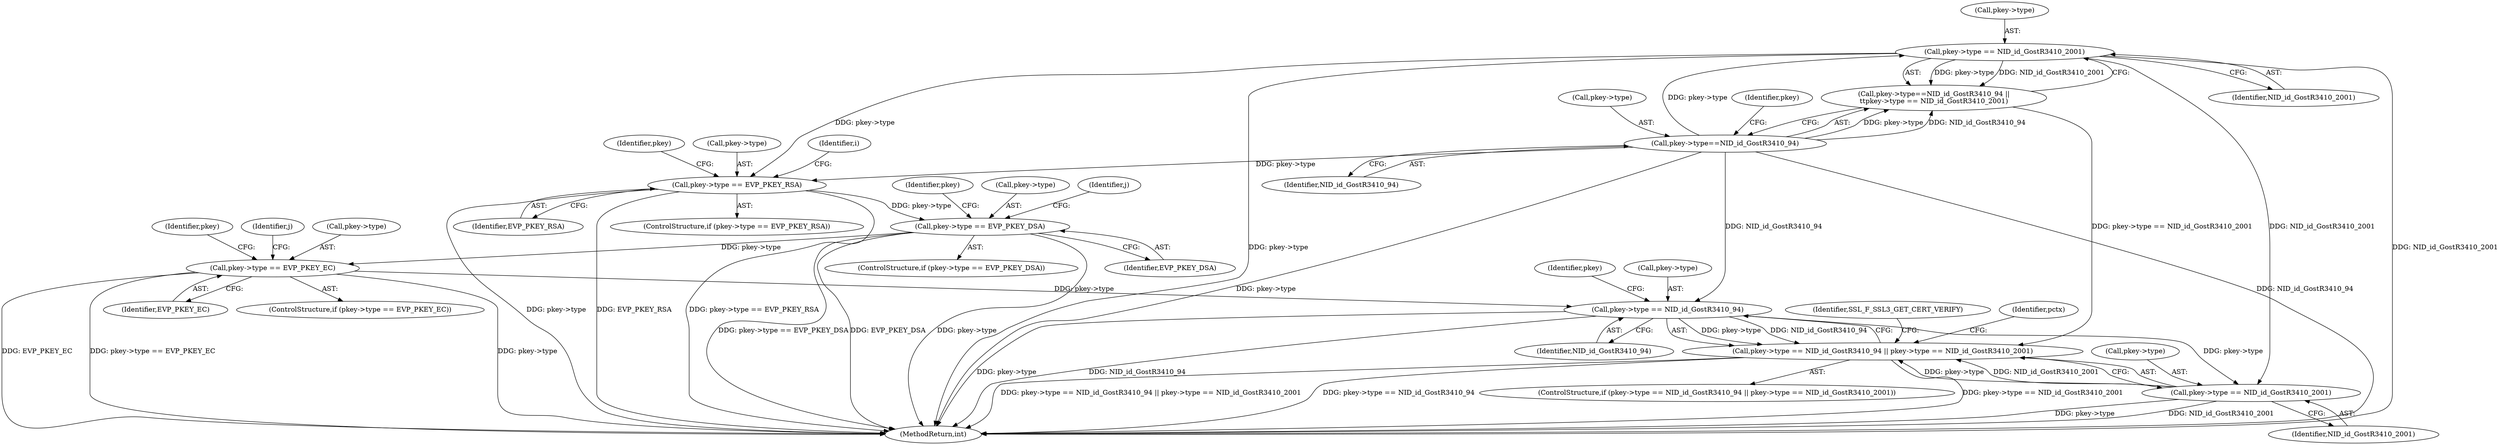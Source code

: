 digraph "0_openssl_1421e0c584ae9120ca1b88098f13d6d2e90b83a3@pointer" {
"1000599" [label="(Call,pkey->type == NID_id_GostR3410_94)"];
"1000554" [label="(Call,pkey->type == EVP_PKEY_EC)"];
"1000510" [label="(Call,pkey->type == EVP_PKEY_DSA)"];
"1000457" [label="(Call,pkey->type == EVP_PKEY_RSA)"];
"1000283" [label="(Call,pkey->type == NID_id_GostR3410_2001)"];
"1000278" [label="(Call,pkey->type==NID_id_GostR3410_94)"];
"1000598" [label="(Call,pkey->type == NID_id_GostR3410_94 || pkey->type == NID_id_GostR3410_2001)"];
"1000604" [label="(Call,pkey->type == NID_id_GostR3410_2001)"];
"1000603" [label="(Identifier,NID_id_GostR3410_94)"];
"1000601" [label="(Identifier,pkey)"];
"1000598" [label="(Call,pkey->type == NID_id_GostR3410_94 || pkey->type == NID_id_GostR3410_2001)"];
"1000457" [label="(Call,pkey->type == EVP_PKEY_RSA)"];
"1000608" [label="(Identifier,NID_id_GostR3410_2001)"];
"1000461" [label="(Identifier,EVP_PKEY_RSA)"];
"1000604" [label="(Call,pkey->type == NID_id_GostR3410_2001)"];
"1000599" [label="(Call,pkey->type == NID_id_GostR3410_94)"];
"1000554" [label="(Call,pkey->type == EVP_PKEY_EC)"];
"1000606" [label="(Identifier,pkey)"];
"1000279" [label="(Call,pkey->type)"];
"1000679" [label="(Identifier,SSL_F_SSL3_GET_CERT_VERIFY)"];
"1000277" [label="(Call,pkey->type==NID_id_GostR3410_94 ||\n\t\tpkey->type == NID_id_GostR3410_2001)"];
"1000517" [label="(Identifier,j)"];
"1000558" [label="(Identifier,EVP_PKEY_EC)"];
"1000555" [label="(Call,pkey->type)"];
"1000458" [label="(Call,pkey->type)"];
"1000605" [label="(Call,pkey->type)"];
"1000514" [label="(Identifier,EVP_PKEY_DSA)"];
"1000553" [label="(ControlStructure,if (pkey->type == EVP_PKEY_EC))"];
"1000556" [label="(Identifier,pkey)"];
"1000456" [label="(ControlStructure,if (pkey->type == EVP_PKEY_RSA))"];
"1000283" [label="(Call,pkey->type == NID_id_GostR3410_2001)"];
"1000511" [label="(Call,pkey->type)"];
"1000464" [label="(Identifier,i)"];
"1000282" [label="(Identifier,NID_id_GostR3410_94)"];
"1000600" [label="(Call,pkey->type)"];
"1000510" [label="(Call,pkey->type == EVP_PKEY_DSA)"];
"1000278" [label="(Call,pkey->type==NID_id_GostR3410_94)"];
"1000614" [label="(Identifier,pctx)"];
"1000731" [label="(MethodReturn,int)"];
"1000284" [label="(Call,pkey->type)"];
"1000597" [label="(ControlStructure,if (pkey->type == NID_id_GostR3410_94 || pkey->type == NID_id_GostR3410_2001))"];
"1000287" [label="(Identifier,NID_id_GostR3410_2001)"];
"1000512" [label="(Identifier,pkey)"];
"1000285" [label="(Identifier,pkey)"];
"1000561" [label="(Identifier,j)"];
"1000509" [label="(ControlStructure,if (pkey->type == EVP_PKEY_DSA))"];
"1000599" -> "1000598"  [label="AST: "];
"1000599" -> "1000603"  [label="CFG: "];
"1000600" -> "1000599"  [label="AST: "];
"1000603" -> "1000599"  [label="AST: "];
"1000606" -> "1000599"  [label="CFG: "];
"1000598" -> "1000599"  [label="CFG: "];
"1000599" -> "1000731"  [label="DDG: pkey->type"];
"1000599" -> "1000731"  [label="DDG: NID_id_GostR3410_94"];
"1000599" -> "1000598"  [label="DDG: pkey->type"];
"1000599" -> "1000598"  [label="DDG: NID_id_GostR3410_94"];
"1000554" -> "1000599"  [label="DDG: pkey->type"];
"1000278" -> "1000599"  [label="DDG: NID_id_GostR3410_94"];
"1000599" -> "1000604"  [label="DDG: pkey->type"];
"1000554" -> "1000553"  [label="AST: "];
"1000554" -> "1000558"  [label="CFG: "];
"1000555" -> "1000554"  [label="AST: "];
"1000558" -> "1000554"  [label="AST: "];
"1000561" -> "1000554"  [label="CFG: "];
"1000601" -> "1000554"  [label="CFG: "];
"1000554" -> "1000731"  [label="DDG: pkey->type == EVP_PKEY_EC"];
"1000554" -> "1000731"  [label="DDG: pkey->type"];
"1000554" -> "1000731"  [label="DDG: EVP_PKEY_EC"];
"1000510" -> "1000554"  [label="DDG: pkey->type"];
"1000510" -> "1000509"  [label="AST: "];
"1000510" -> "1000514"  [label="CFG: "];
"1000511" -> "1000510"  [label="AST: "];
"1000514" -> "1000510"  [label="AST: "];
"1000517" -> "1000510"  [label="CFG: "];
"1000556" -> "1000510"  [label="CFG: "];
"1000510" -> "1000731"  [label="DDG: EVP_PKEY_DSA"];
"1000510" -> "1000731"  [label="DDG: pkey->type"];
"1000510" -> "1000731"  [label="DDG: pkey->type == EVP_PKEY_DSA"];
"1000457" -> "1000510"  [label="DDG: pkey->type"];
"1000457" -> "1000456"  [label="AST: "];
"1000457" -> "1000461"  [label="CFG: "];
"1000458" -> "1000457"  [label="AST: "];
"1000461" -> "1000457"  [label="AST: "];
"1000464" -> "1000457"  [label="CFG: "];
"1000512" -> "1000457"  [label="CFG: "];
"1000457" -> "1000731"  [label="DDG: EVP_PKEY_RSA"];
"1000457" -> "1000731"  [label="DDG: pkey->type == EVP_PKEY_RSA"];
"1000457" -> "1000731"  [label="DDG: pkey->type"];
"1000283" -> "1000457"  [label="DDG: pkey->type"];
"1000278" -> "1000457"  [label="DDG: pkey->type"];
"1000283" -> "1000277"  [label="AST: "];
"1000283" -> "1000287"  [label="CFG: "];
"1000284" -> "1000283"  [label="AST: "];
"1000287" -> "1000283"  [label="AST: "];
"1000277" -> "1000283"  [label="CFG: "];
"1000283" -> "1000731"  [label="DDG: pkey->type"];
"1000283" -> "1000731"  [label="DDG: NID_id_GostR3410_2001"];
"1000283" -> "1000277"  [label="DDG: pkey->type"];
"1000283" -> "1000277"  [label="DDG: NID_id_GostR3410_2001"];
"1000278" -> "1000283"  [label="DDG: pkey->type"];
"1000283" -> "1000604"  [label="DDG: NID_id_GostR3410_2001"];
"1000278" -> "1000277"  [label="AST: "];
"1000278" -> "1000282"  [label="CFG: "];
"1000279" -> "1000278"  [label="AST: "];
"1000282" -> "1000278"  [label="AST: "];
"1000285" -> "1000278"  [label="CFG: "];
"1000277" -> "1000278"  [label="CFG: "];
"1000278" -> "1000731"  [label="DDG: NID_id_GostR3410_94"];
"1000278" -> "1000731"  [label="DDG: pkey->type"];
"1000278" -> "1000277"  [label="DDG: pkey->type"];
"1000278" -> "1000277"  [label="DDG: NID_id_GostR3410_94"];
"1000598" -> "1000597"  [label="AST: "];
"1000598" -> "1000604"  [label="CFG: "];
"1000604" -> "1000598"  [label="AST: "];
"1000614" -> "1000598"  [label="CFG: "];
"1000679" -> "1000598"  [label="CFG: "];
"1000598" -> "1000731"  [label="DDG: pkey->type == NID_id_GostR3410_94"];
"1000598" -> "1000731"  [label="DDG: pkey->type == NID_id_GostR3410_94 || pkey->type == NID_id_GostR3410_2001"];
"1000598" -> "1000731"  [label="DDG: pkey->type == NID_id_GostR3410_2001"];
"1000604" -> "1000598"  [label="DDG: pkey->type"];
"1000604" -> "1000598"  [label="DDG: NID_id_GostR3410_2001"];
"1000277" -> "1000598"  [label="DDG: pkey->type == NID_id_GostR3410_2001"];
"1000604" -> "1000608"  [label="CFG: "];
"1000605" -> "1000604"  [label="AST: "];
"1000608" -> "1000604"  [label="AST: "];
"1000604" -> "1000731"  [label="DDG: NID_id_GostR3410_2001"];
"1000604" -> "1000731"  [label="DDG: pkey->type"];
}
